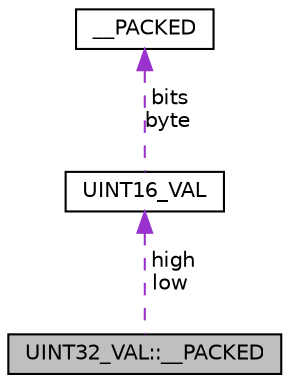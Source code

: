 digraph "UINT32_VAL::__PACKED"
{
  edge [fontname="Helvetica",fontsize="10",labelfontname="Helvetica",labelfontsize="10"];
  node [fontname="Helvetica",fontsize="10",shape=record];
  Node1 [label="UINT32_VAL::__PACKED",height=0.2,width=0.4,color="black", fillcolor="grey75", style="filled", fontcolor="black"];
  Node2 -> Node1 [dir="back",color="darkorchid3",fontsize="10",style="dashed",label=" high\nlow" ,fontname="Helvetica"];
  Node2 [label="UINT16_VAL",height=0.2,width=0.4,color="black", fillcolor="white", style="filled",URL="$union_u_i_n_t16___v_a_l.html"];
  Node3 -> Node2 [dir="back",color="darkorchid3",fontsize="10",style="dashed",label=" bits\nbyte" ,fontname="Helvetica"];
  Node3 [label="__PACKED",height=0.2,width=0.4,color="black", fillcolor="white", style="filled",URL="$struct_u_i_n_t16___v_a_l_1_1_____p_a_c_k_e_d.html"];
}
